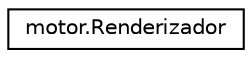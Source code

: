 digraph "Gráfico de Hierarquia de Classes"
{
  edge [fontname="Helvetica",fontsize="10",labelfontname="Helvetica",labelfontsize="10"];
  node [fontname="Helvetica",fontsize="10",shape=record];
  rankdir="LR";
  Node1 [label="motor.Renderizador",height=0.2,width=0.4,color="black", fillcolor="white", style="filled",URL="$classmotor_1_1Renderizador.html",tooltip="Classe que faz a interface com a pygames de funções relacionadas à \ renderização. "];
}
